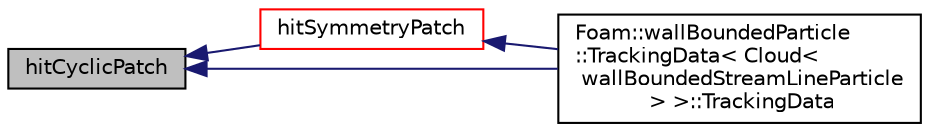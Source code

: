 digraph "hitCyclicPatch"
{
  bgcolor="transparent";
  edge [fontname="Helvetica",fontsize="10",labelfontname="Helvetica",labelfontsize="10"];
  node [fontname="Helvetica",fontsize="10",shape=record];
  rankdir="LR";
  Node1163 [label="hitCyclicPatch",height=0.2,width=0.4,color="black", fillcolor="grey75", style="filled", fontcolor="black"];
  Node1163 -> Node1164 [dir="back",color="midnightblue",fontsize="10",style="solid",fontname="Helvetica"];
  Node1164 [label="hitSymmetryPatch",height=0.2,width=0.4,color="red",URL="$a24305.html#a232d12f07f45b23a1cf401bb83d5c234",tooltip="Overridable function to handle the particle hitting a. "];
  Node1164 -> Node1169 [dir="back",color="midnightblue",fontsize="10",style="solid",fontname="Helvetica"];
  Node1169 [label="Foam::wallBoundedParticle\l::TrackingData\< Cloud\<\l wallBoundedStreamLineParticle\l \> \>::TrackingData",height=0.2,width=0.4,color="black",URL="$a24309.html#a6314a22146c220ef091a623801dc2b2d"];
  Node1163 -> Node1169 [dir="back",color="midnightblue",fontsize="10",style="solid",fontname="Helvetica"];
}
